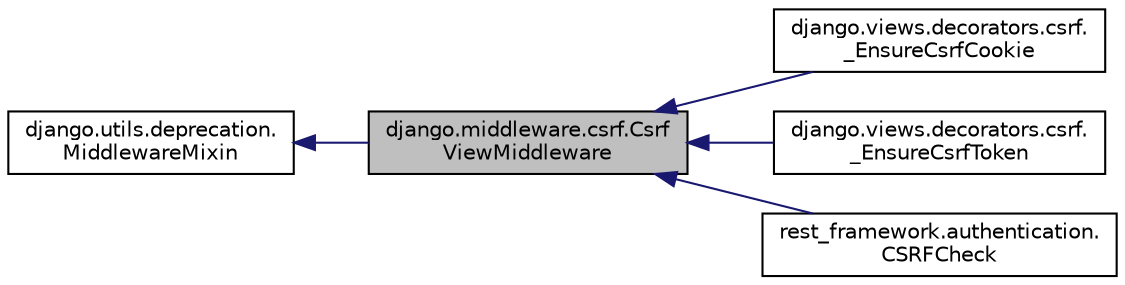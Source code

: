digraph "django.middleware.csrf.CsrfViewMiddleware"
{
 // LATEX_PDF_SIZE
  edge [fontname="Helvetica",fontsize="10",labelfontname="Helvetica",labelfontsize="10"];
  node [fontname="Helvetica",fontsize="10",shape=record];
  rankdir="LR";
  Node1 [label="django.middleware.csrf.Csrf\lViewMiddleware",height=0.2,width=0.4,color="black", fillcolor="grey75", style="filled", fontcolor="black",tooltip=" "];
  Node2 -> Node1 [dir="back",color="midnightblue",fontsize="10",style="solid"];
  Node2 [label="django.utils.deprecation.\lMiddlewareMixin",height=0.2,width=0.4,color="black", fillcolor="white", style="filled",URL="$classdjango_1_1utils_1_1deprecation_1_1_middleware_mixin.html",tooltip=" "];
  Node1 -> Node3 [dir="back",color="midnightblue",fontsize="10",style="solid"];
  Node3 [label="django.views.decorators.csrf.\l_EnsureCsrfCookie",height=0.2,width=0.4,color="black", fillcolor="white", style="filled",URL="$classdjango_1_1views_1_1decorators_1_1csrf_1_1___ensure_csrf_cookie.html",tooltip=" "];
  Node1 -> Node4 [dir="back",color="midnightblue",fontsize="10",style="solid"];
  Node4 [label="django.views.decorators.csrf.\l_EnsureCsrfToken",height=0.2,width=0.4,color="black", fillcolor="white", style="filled",URL="$classdjango_1_1views_1_1decorators_1_1csrf_1_1___ensure_csrf_token.html",tooltip=" "];
  Node1 -> Node5 [dir="back",color="midnightblue",fontsize="10",style="solid"];
  Node5 [label="rest_framework.authentication.\lCSRFCheck",height=0.2,width=0.4,color="black", fillcolor="white", style="filled",URL="$classrest__framework_1_1authentication_1_1_c_s_r_f_check.html",tooltip=" "];
}

